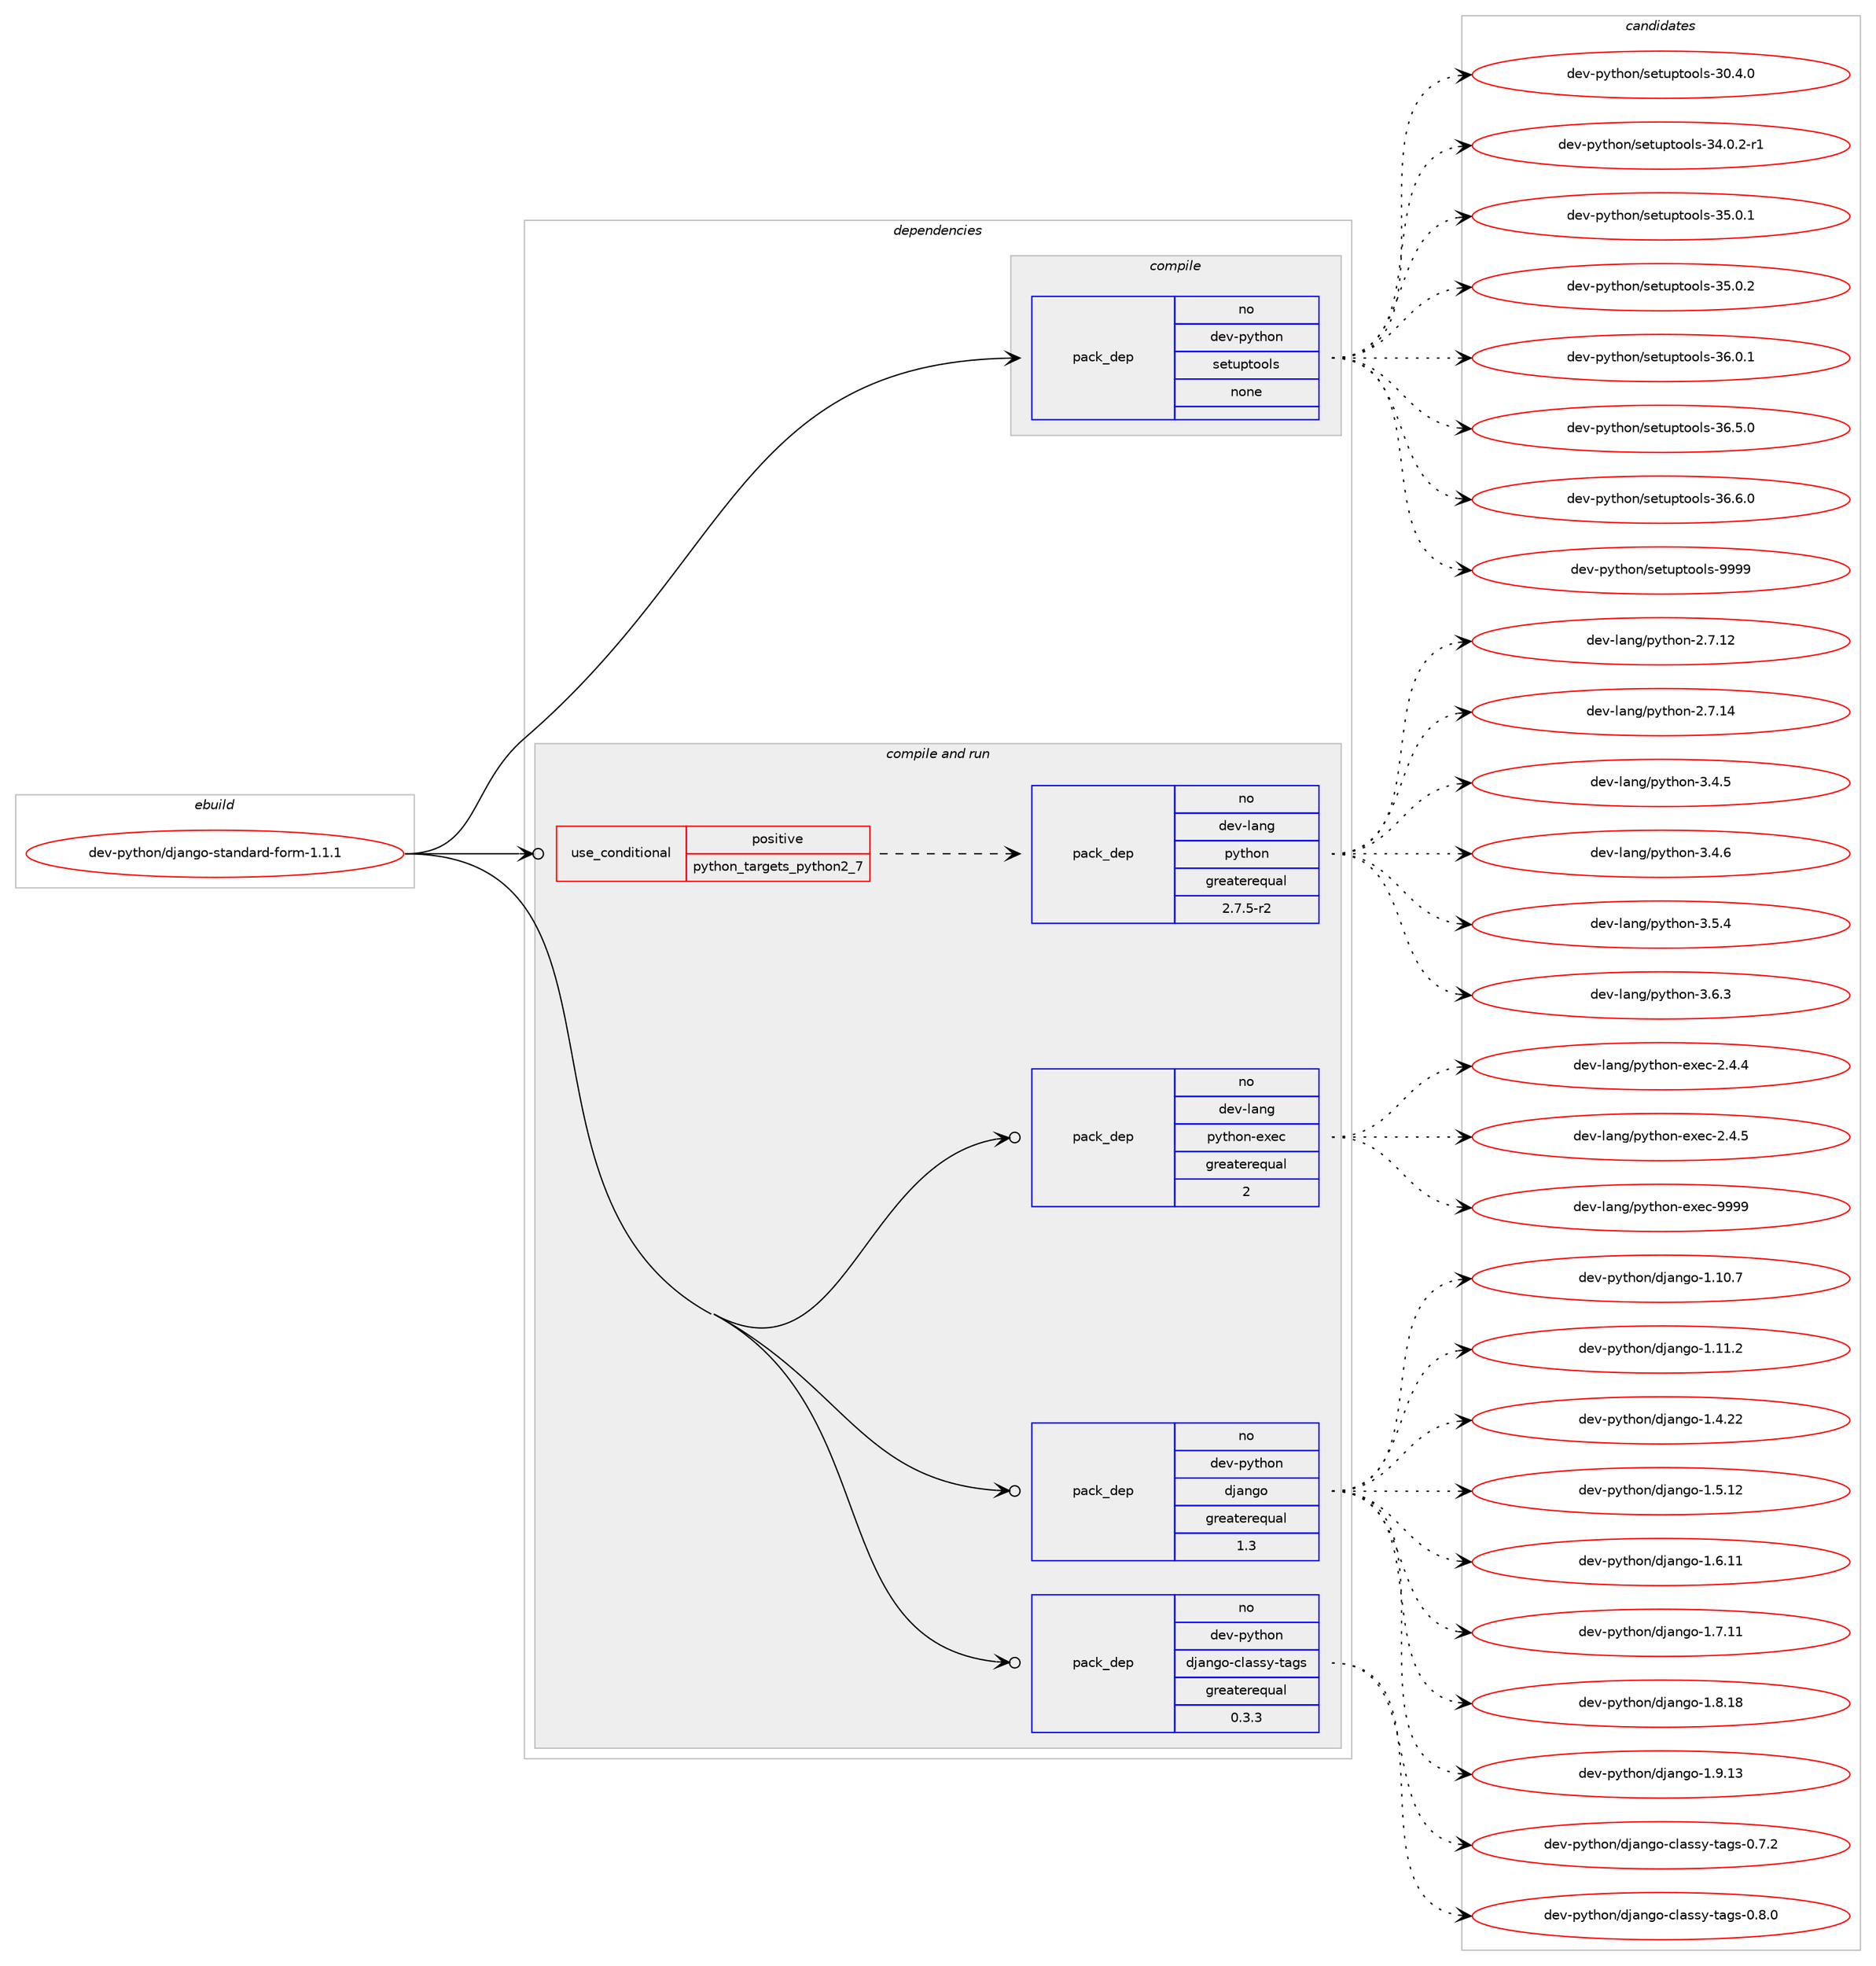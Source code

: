 digraph prolog {

# *************
# Graph options
# *************

newrank=true;
concentrate=true;
compound=true;
graph [rankdir=LR,fontname=Helvetica,fontsize=10,ranksep=1.5];#, ranksep=2.5, nodesep=0.2];
edge  [arrowhead=vee];
node  [fontname=Helvetica,fontsize=10];

# **********
# The ebuild
# **********

subgraph cluster_leftcol {
color=gray;
rank=same;
label=<<i>ebuild</i>>;
id [label="dev-python/django-standard-form-1.1.1", color=red, width=4, href="../dev-python/django-standard-form-1.1.1.svg"];
}

# ****************
# The dependencies
# ****************

subgraph cluster_midcol {
color=gray;
label=<<i>dependencies</i>>;
subgraph cluster_compile {
fillcolor="#eeeeee";
style=filled;
label=<<i>compile</i>>;
subgraph pack118737 {
dependency154475 [label=<<TABLE BORDER="0" CELLBORDER="1" CELLSPACING="0" CELLPADDING="4" WIDTH="220"><TR><TD ROWSPAN="6" CELLPADDING="30">pack_dep</TD></TR><TR><TD WIDTH="110">no</TD></TR><TR><TD>dev-python</TD></TR><TR><TD>setuptools</TD></TR><TR><TD>none</TD></TR><TR><TD></TD></TR></TABLE>>, shape=none, color=blue];
}
id:e -> dependency154475:w [weight=20,style="solid",arrowhead="vee"];
}
subgraph cluster_compileandrun {
fillcolor="#eeeeee";
style=filled;
label=<<i>compile and run</i>>;
subgraph cond31906 {
dependency154476 [label=<<TABLE BORDER="0" CELLBORDER="1" CELLSPACING="0" CELLPADDING="4"><TR><TD ROWSPAN="3" CELLPADDING="10">use_conditional</TD></TR><TR><TD>positive</TD></TR><TR><TD>python_targets_python2_7</TD></TR></TABLE>>, shape=none, color=red];
subgraph pack118738 {
dependency154477 [label=<<TABLE BORDER="0" CELLBORDER="1" CELLSPACING="0" CELLPADDING="4" WIDTH="220"><TR><TD ROWSPAN="6" CELLPADDING="30">pack_dep</TD></TR><TR><TD WIDTH="110">no</TD></TR><TR><TD>dev-lang</TD></TR><TR><TD>python</TD></TR><TR><TD>greaterequal</TD></TR><TR><TD>2.7.5-r2</TD></TR></TABLE>>, shape=none, color=blue];
}
dependency154476:e -> dependency154477:w [weight=20,style="dashed",arrowhead="vee"];
}
id:e -> dependency154476:w [weight=20,style="solid",arrowhead="odotvee"];
subgraph pack118739 {
dependency154478 [label=<<TABLE BORDER="0" CELLBORDER="1" CELLSPACING="0" CELLPADDING="4" WIDTH="220"><TR><TD ROWSPAN="6" CELLPADDING="30">pack_dep</TD></TR><TR><TD WIDTH="110">no</TD></TR><TR><TD>dev-lang</TD></TR><TR><TD>python-exec</TD></TR><TR><TD>greaterequal</TD></TR><TR><TD>2</TD></TR></TABLE>>, shape=none, color=blue];
}
id:e -> dependency154478:w [weight=20,style="solid",arrowhead="odotvee"];
subgraph pack118740 {
dependency154479 [label=<<TABLE BORDER="0" CELLBORDER="1" CELLSPACING="0" CELLPADDING="4" WIDTH="220"><TR><TD ROWSPAN="6" CELLPADDING="30">pack_dep</TD></TR><TR><TD WIDTH="110">no</TD></TR><TR><TD>dev-python</TD></TR><TR><TD>django</TD></TR><TR><TD>greaterequal</TD></TR><TR><TD>1.3</TD></TR></TABLE>>, shape=none, color=blue];
}
id:e -> dependency154479:w [weight=20,style="solid",arrowhead="odotvee"];
subgraph pack118741 {
dependency154480 [label=<<TABLE BORDER="0" CELLBORDER="1" CELLSPACING="0" CELLPADDING="4" WIDTH="220"><TR><TD ROWSPAN="6" CELLPADDING="30">pack_dep</TD></TR><TR><TD WIDTH="110">no</TD></TR><TR><TD>dev-python</TD></TR><TR><TD>django-classy-tags</TD></TR><TR><TD>greaterequal</TD></TR><TR><TD>0.3.3</TD></TR></TABLE>>, shape=none, color=blue];
}
id:e -> dependency154480:w [weight=20,style="solid",arrowhead="odotvee"];
}
subgraph cluster_run {
fillcolor="#eeeeee";
style=filled;
label=<<i>run</i>>;
}
}

# **************
# The candidates
# **************

subgraph cluster_choices {
rank=same;
color=gray;
label=<<i>candidates</i>>;

subgraph choice118737 {
color=black;
nodesep=1;
choice100101118451121211161041111104711510111611711211611111110811545514846524648 [label="dev-python/setuptools-30.4.0", color=red, width=4,href="../dev-python/setuptools-30.4.0.svg"];
choice1001011184511212111610411111047115101116117112116111111108115455152464846504511449 [label="dev-python/setuptools-34.0.2-r1", color=red, width=4,href="../dev-python/setuptools-34.0.2-r1.svg"];
choice100101118451121211161041111104711510111611711211611111110811545515346484649 [label="dev-python/setuptools-35.0.1", color=red, width=4,href="../dev-python/setuptools-35.0.1.svg"];
choice100101118451121211161041111104711510111611711211611111110811545515346484650 [label="dev-python/setuptools-35.0.2", color=red, width=4,href="../dev-python/setuptools-35.0.2.svg"];
choice100101118451121211161041111104711510111611711211611111110811545515446484649 [label="dev-python/setuptools-36.0.1", color=red, width=4,href="../dev-python/setuptools-36.0.1.svg"];
choice100101118451121211161041111104711510111611711211611111110811545515446534648 [label="dev-python/setuptools-36.5.0", color=red, width=4,href="../dev-python/setuptools-36.5.0.svg"];
choice100101118451121211161041111104711510111611711211611111110811545515446544648 [label="dev-python/setuptools-36.6.0", color=red, width=4,href="../dev-python/setuptools-36.6.0.svg"];
choice10010111845112121116104111110471151011161171121161111111081154557575757 [label="dev-python/setuptools-9999", color=red, width=4,href="../dev-python/setuptools-9999.svg"];
dependency154475:e -> choice100101118451121211161041111104711510111611711211611111110811545514846524648:w [style=dotted,weight="100"];
dependency154475:e -> choice1001011184511212111610411111047115101116117112116111111108115455152464846504511449:w [style=dotted,weight="100"];
dependency154475:e -> choice100101118451121211161041111104711510111611711211611111110811545515346484649:w [style=dotted,weight="100"];
dependency154475:e -> choice100101118451121211161041111104711510111611711211611111110811545515346484650:w [style=dotted,weight="100"];
dependency154475:e -> choice100101118451121211161041111104711510111611711211611111110811545515446484649:w [style=dotted,weight="100"];
dependency154475:e -> choice100101118451121211161041111104711510111611711211611111110811545515446534648:w [style=dotted,weight="100"];
dependency154475:e -> choice100101118451121211161041111104711510111611711211611111110811545515446544648:w [style=dotted,weight="100"];
dependency154475:e -> choice10010111845112121116104111110471151011161171121161111111081154557575757:w [style=dotted,weight="100"];
}
subgraph choice118738 {
color=black;
nodesep=1;
choice10010111845108971101034711212111610411111045504655464950 [label="dev-lang/python-2.7.12", color=red, width=4,href="../dev-lang/python-2.7.12.svg"];
choice10010111845108971101034711212111610411111045504655464952 [label="dev-lang/python-2.7.14", color=red, width=4,href="../dev-lang/python-2.7.14.svg"];
choice100101118451089711010347112121116104111110455146524653 [label="dev-lang/python-3.4.5", color=red, width=4,href="../dev-lang/python-3.4.5.svg"];
choice100101118451089711010347112121116104111110455146524654 [label="dev-lang/python-3.4.6", color=red, width=4,href="../dev-lang/python-3.4.6.svg"];
choice100101118451089711010347112121116104111110455146534652 [label="dev-lang/python-3.5.4", color=red, width=4,href="../dev-lang/python-3.5.4.svg"];
choice100101118451089711010347112121116104111110455146544651 [label="dev-lang/python-3.6.3", color=red, width=4,href="../dev-lang/python-3.6.3.svg"];
dependency154477:e -> choice10010111845108971101034711212111610411111045504655464950:w [style=dotted,weight="100"];
dependency154477:e -> choice10010111845108971101034711212111610411111045504655464952:w [style=dotted,weight="100"];
dependency154477:e -> choice100101118451089711010347112121116104111110455146524653:w [style=dotted,weight="100"];
dependency154477:e -> choice100101118451089711010347112121116104111110455146524654:w [style=dotted,weight="100"];
dependency154477:e -> choice100101118451089711010347112121116104111110455146534652:w [style=dotted,weight="100"];
dependency154477:e -> choice100101118451089711010347112121116104111110455146544651:w [style=dotted,weight="100"];
}
subgraph choice118739 {
color=black;
nodesep=1;
choice1001011184510897110103471121211161041111104510112010199455046524652 [label="dev-lang/python-exec-2.4.4", color=red, width=4,href="../dev-lang/python-exec-2.4.4.svg"];
choice1001011184510897110103471121211161041111104510112010199455046524653 [label="dev-lang/python-exec-2.4.5", color=red, width=4,href="../dev-lang/python-exec-2.4.5.svg"];
choice10010111845108971101034711212111610411111045101120101994557575757 [label="dev-lang/python-exec-9999", color=red, width=4,href="../dev-lang/python-exec-9999.svg"];
dependency154478:e -> choice1001011184510897110103471121211161041111104510112010199455046524652:w [style=dotted,weight="100"];
dependency154478:e -> choice1001011184510897110103471121211161041111104510112010199455046524653:w [style=dotted,weight="100"];
dependency154478:e -> choice10010111845108971101034711212111610411111045101120101994557575757:w [style=dotted,weight="100"];
}
subgraph choice118740 {
color=black;
nodesep=1;
choice10010111845112121116104111110471001069711010311145494649484655 [label="dev-python/django-1.10.7", color=red, width=4,href="../dev-python/django-1.10.7.svg"];
choice10010111845112121116104111110471001069711010311145494649494650 [label="dev-python/django-1.11.2", color=red, width=4,href="../dev-python/django-1.11.2.svg"];
choice10010111845112121116104111110471001069711010311145494652465050 [label="dev-python/django-1.4.22", color=red, width=4,href="../dev-python/django-1.4.22.svg"];
choice10010111845112121116104111110471001069711010311145494653464950 [label="dev-python/django-1.5.12", color=red, width=4,href="../dev-python/django-1.5.12.svg"];
choice10010111845112121116104111110471001069711010311145494654464949 [label="dev-python/django-1.6.11", color=red, width=4,href="../dev-python/django-1.6.11.svg"];
choice10010111845112121116104111110471001069711010311145494655464949 [label="dev-python/django-1.7.11", color=red, width=4,href="../dev-python/django-1.7.11.svg"];
choice10010111845112121116104111110471001069711010311145494656464956 [label="dev-python/django-1.8.18", color=red, width=4,href="../dev-python/django-1.8.18.svg"];
choice10010111845112121116104111110471001069711010311145494657464951 [label="dev-python/django-1.9.13", color=red, width=4,href="../dev-python/django-1.9.13.svg"];
dependency154479:e -> choice10010111845112121116104111110471001069711010311145494649484655:w [style=dotted,weight="100"];
dependency154479:e -> choice10010111845112121116104111110471001069711010311145494649494650:w [style=dotted,weight="100"];
dependency154479:e -> choice10010111845112121116104111110471001069711010311145494652465050:w [style=dotted,weight="100"];
dependency154479:e -> choice10010111845112121116104111110471001069711010311145494653464950:w [style=dotted,weight="100"];
dependency154479:e -> choice10010111845112121116104111110471001069711010311145494654464949:w [style=dotted,weight="100"];
dependency154479:e -> choice10010111845112121116104111110471001069711010311145494655464949:w [style=dotted,weight="100"];
dependency154479:e -> choice10010111845112121116104111110471001069711010311145494656464956:w [style=dotted,weight="100"];
dependency154479:e -> choice10010111845112121116104111110471001069711010311145494657464951:w [style=dotted,weight="100"];
}
subgraph choice118741 {
color=black;
nodesep=1;
choice1001011184511212111610411111047100106971101031114599108971151151214511697103115454846554650 [label="dev-python/django-classy-tags-0.7.2", color=red, width=4,href="../dev-python/django-classy-tags-0.7.2.svg"];
choice1001011184511212111610411111047100106971101031114599108971151151214511697103115454846564648 [label="dev-python/django-classy-tags-0.8.0", color=red, width=4,href="../dev-python/django-classy-tags-0.8.0.svg"];
dependency154480:e -> choice1001011184511212111610411111047100106971101031114599108971151151214511697103115454846554650:w [style=dotted,weight="100"];
dependency154480:e -> choice1001011184511212111610411111047100106971101031114599108971151151214511697103115454846564648:w [style=dotted,weight="100"];
}
}

}
